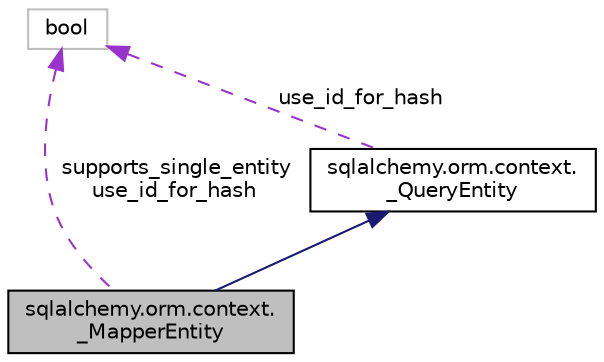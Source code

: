 digraph "sqlalchemy.orm.context._MapperEntity"
{
 // LATEX_PDF_SIZE
  edge [fontname="Helvetica",fontsize="10",labelfontname="Helvetica",labelfontsize="10"];
  node [fontname="Helvetica",fontsize="10",shape=record];
  Node1 [label="sqlalchemy.orm.context.\l_MapperEntity",height=0.2,width=0.4,color="black", fillcolor="grey75", style="filled", fontcolor="black",tooltip=" "];
  Node2 -> Node1 [dir="back",color="midnightblue",fontsize="10",style="solid",fontname="Helvetica"];
  Node2 [label="sqlalchemy.orm.context.\l_QueryEntity",height=0.2,width=0.4,color="black", fillcolor="white", style="filled",URL="$classsqlalchemy_1_1orm_1_1context_1_1__QueryEntity.html",tooltip=" "];
  Node3 -> Node2 [dir="back",color="darkorchid3",fontsize="10",style="dashed",label=" use_id_for_hash" ,fontname="Helvetica"];
  Node3 [label="bool",height=0.2,width=0.4,color="grey75", fillcolor="white", style="filled",tooltip=" "];
  Node3 -> Node1 [dir="back",color="darkorchid3",fontsize="10",style="dashed",label=" supports_single_entity\nuse_id_for_hash" ,fontname="Helvetica"];
}
